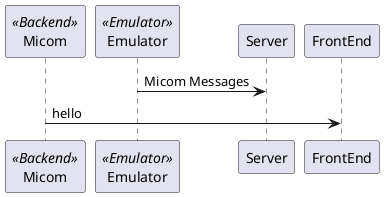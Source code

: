 @startuml

participant "Micom" as BMicom <<Backend>>
participant Emulator <<Emulator>>

Emulator -> Server : Micom Messages
BMicom -> FrontEnd : hello

@enduml